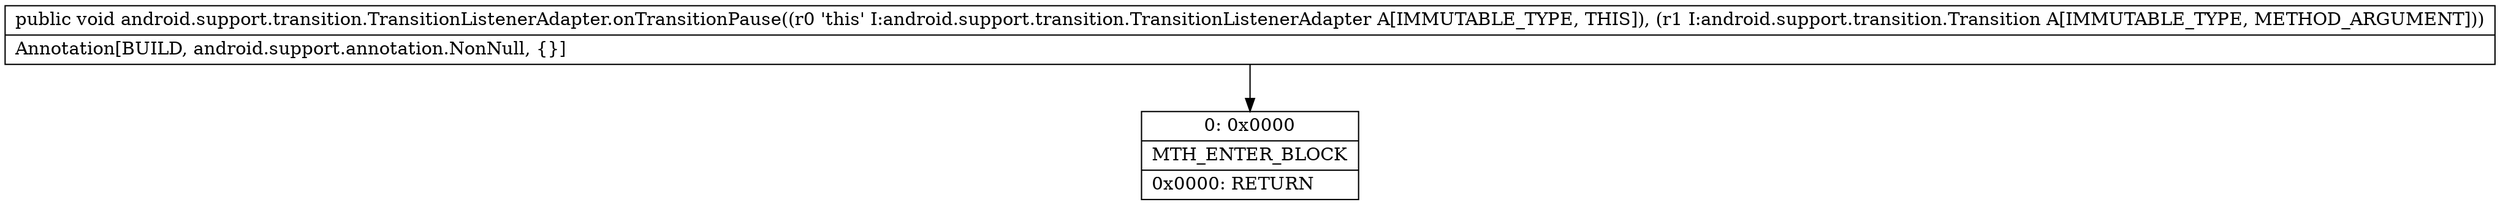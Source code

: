 digraph "CFG forandroid.support.transition.TransitionListenerAdapter.onTransitionPause(Landroid\/support\/transition\/Transition;)V" {
Node_0 [shape=record,label="{0\:\ 0x0000|MTH_ENTER_BLOCK\l|0x0000: RETURN   \l}"];
MethodNode[shape=record,label="{public void android.support.transition.TransitionListenerAdapter.onTransitionPause((r0 'this' I:android.support.transition.TransitionListenerAdapter A[IMMUTABLE_TYPE, THIS]), (r1 I:android.support.transition.Transition A[IMMUTABLE_TYPE, METHOD_ARGUMENT]))  | Annotation[BUILD, android.support.annotation.NonNull, \{\}]\l}"];
MethodNode -> Node_0;
}

